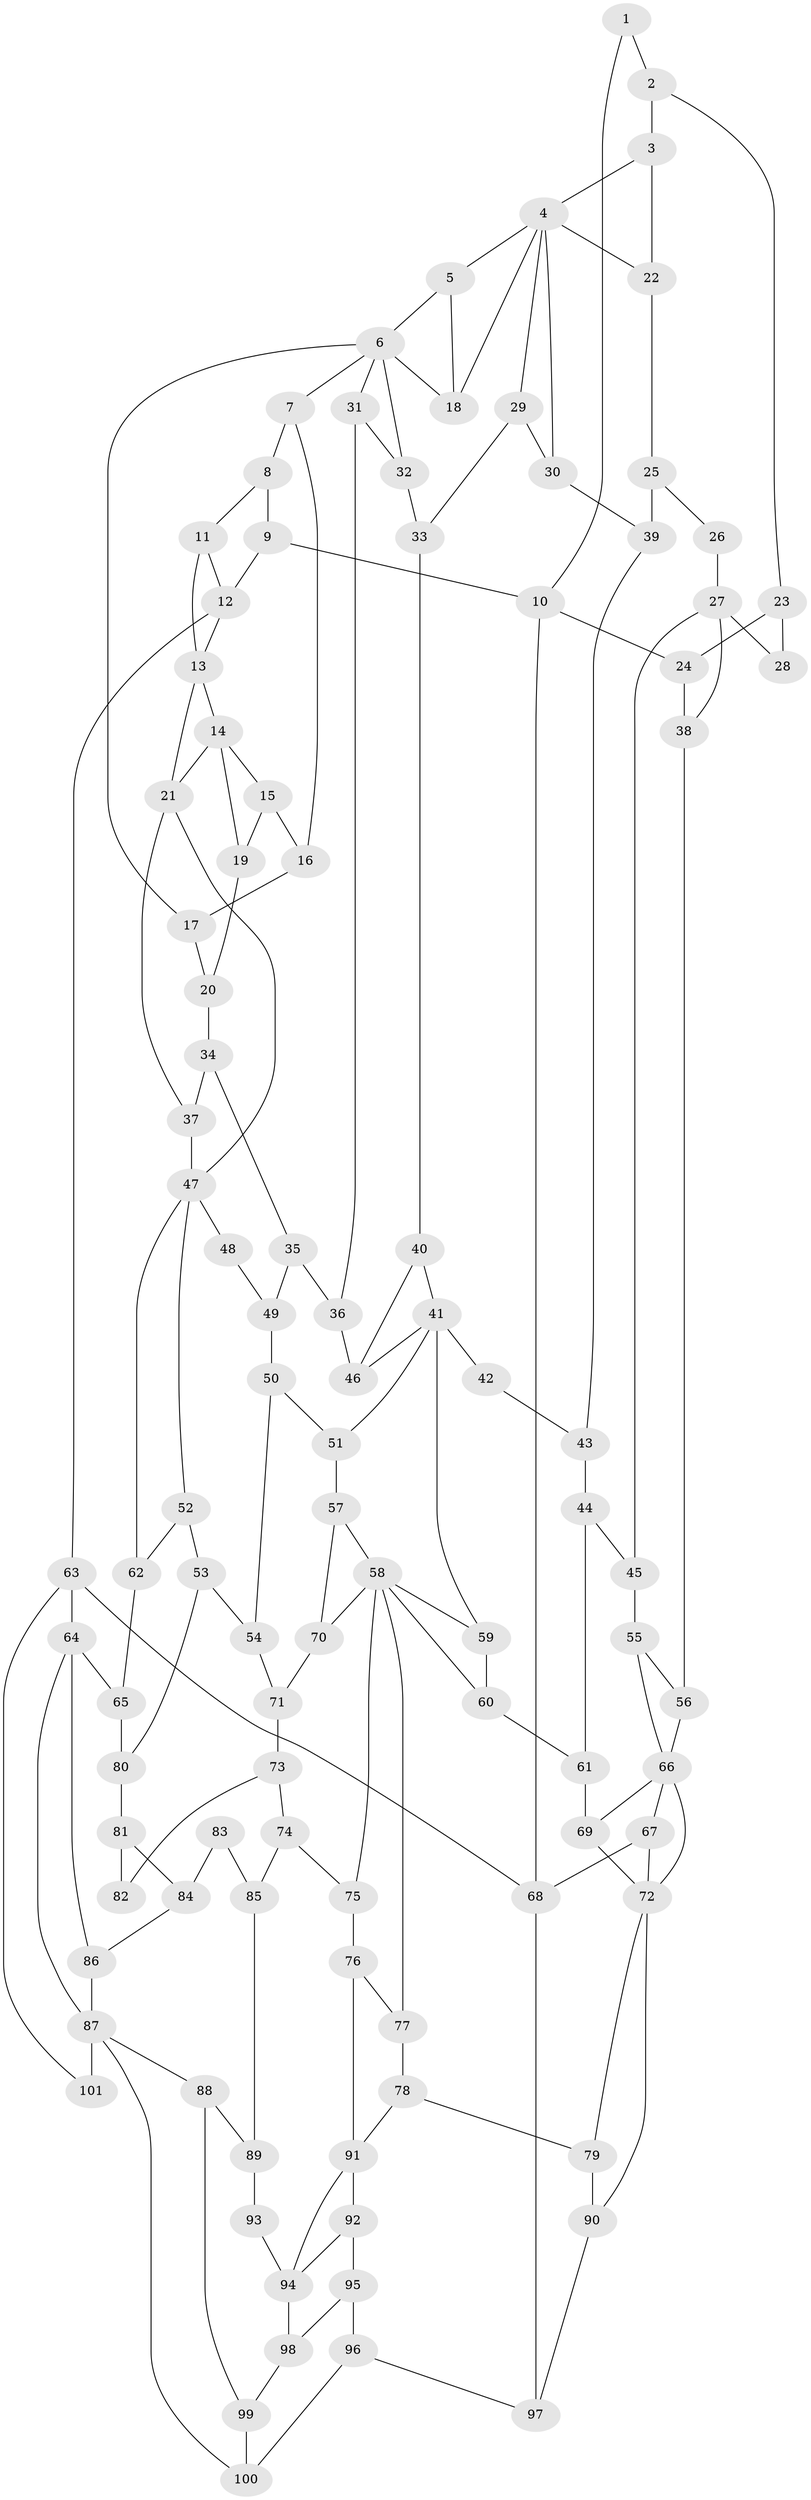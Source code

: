 // original degree distribution, {3: 0.02097902097902098, 4: 0.24475524475524477, 5: 0.4965034965034965, 6: 0.23776223776223776}
// Generated by graph-tools (version 1.1) at 2025/54/03/04/25 22:54:38]
// undirected, 101 vertices, 162 edges
graph export_dot {
  node [color=gray90,style=filled];
  1;
  2;
  3;
  4;
  5;
  6;
  7;
  8;
  9;
  10;
  11;
  12;
  13;
  14;
  15;
  16;
  17;
  18;
  19;
  20;
  21;
  22;
  23;
  24;
  25;
  26;
  27;
  28;
  29;
  30;
  31;
  32;
  33;
  34;
  35;
  36;
  37;
  38;
  39;
  40;
  41;
  42;
  43;
  44;
  45;
  46;
  47;
  48;
  49;
  50;
  51;
  52;
  53;
  54;
  55;
  56;
  57;
  58;
  59;
  60;
  61;
  62;
  63;
  64;
  65;
  66;
  67;
  68;
  69;
  70;
  71;
  72;
  73;
  74;
  75;
  76;
  77;
  78;
  79;
  80;
  81;
  82;
  83;
  84;
  85;
  86;
  87;
  88;
  89;
  90;
  91;
  92;
  93;
  94;
  95;
  96;
  97;
  98;
  99;
  100;
  101;
  1 -- 2 [weight=1.0];
  1 -- 10 [weight=1.0];
  2 -- 3 [weight=1.0];
  2 -- 23 [weight=1.0];
  3 -- 4 [weight=1.0];
  3 -- 22 [weight=1.0];
  4 -- 5 [weight=1.0];
  4 -- 18 [weight=1.0];
  4 -- 22 [weight=1.0];
  4 -- 29 [weight=1.0];
  4 -- 30 [weight=1.0];
  5 -- 6 [weight=1.0];
  5 -- 18 [weight=1.0];
  6 -- 7 [weight=1.0];
  6 -- 17 [weight=1.0];
  6 -- 18 [weight=1.0];
  6 -- 31 [weight=1.0];
  6 -- 32 [weight=1.0];
  7 -- 8 [weight=1.0];
  7 -- 16 [weight=1.0];
  8 -- 9 [weight=1.0];
  8 -- 11 [weight=1.0];
  9 -- 10 [weight=1.0];
  9 -- 12 [weight=1.0];
  10 -- 24 [weight=1.0];
  10 -- 68 [weight=1.0];
  11 -- 12 [weight=1.0];
  11 -- 13 [weight=1.0];
  12 -- 13 [weight=1.0];
  12 -- 63 [weight=1.0];
  13 -- 14 [weight=2.0];
  13 -- 21 [weight=2.0];
  14 -- 15 [weight=1.0];
  14 -- 19 [weight=1.0];
  14 -- 21 [weight=1.0];
  15 -- 16 [weight=1.0];
  15 -- 19 [weight=1.0];
  16 -- 17 [weight=1.0];
  17 -- 20 [weight=1.0];
  19 -- 20 [weight=1.0];
  20 -- 34 [weight=1.0];
  21 -- 37 [weight=1.0];
  21 -- 47 [weight=1.0];
  22 -- 25 [weight=1.0];
  23 -- 24 [weight=1.0];
  23 -- 28 [weight=1.0];
  24 -- 38 [weight=1.0];
  25 -- 26 [weight=1.0];
  25 -- 39 [weight=1.0];
  26 -- 27 [weight=2.0];
  27 -- 28 [weight=2.0];
  27 -- 38 [weight=1.0];
  27 -- 45 [weight=1.0];
  29 -- 30 [weight=1.0];
  29 -- 33 [weight=1.0];
  30 -- 39 [weight=1.0];
  31 -- 32 [weight=1.0];
  31 -- 36 [weight=1.0];
  32 -- 33 [weight=1.0];
  33 -- 40 [weight=1.0];
  34 -- 35 [weight=1.0];
  34 -- 37 [weight=1.0];
  35 -- 36 [weight=1.0];
  35 -- 49 [weight=1.0];
  36 -- 46 [weight=1.0];
  37 -- 47 [weight=1.0];
  38 -- 56 [weight=1.0];
  39 -- 43 [weight=1.0];
  40 -- 41 [weight=1.0];
  40 -- 46 [weight=1.0];
  41 -- 42 [weight=2.0];
  41 -- 46 [weight=1.0];
  41 -- 51 [weight=1.0];
  41 -- 59 [weight=1.0];
  42 -- 43 [weight=1.0];
  43 -- 44 [weight=1.0];
  44 -- 45 [weight=1.0];
  44 -- 61 [weight=1.0];
  45 -- 55 [weight=1.0];
  47 -- 48 [weight=2.0];
  47 -- 52 [weight=1.0];
  47 -- 62 [weight=1.0];
  48 -- 49 [weight=1.0];
  49 -- 50 [weight=1.0];
  50 -- 51 [weight=1.0];
  50 -- 54 [weight=1.0];
  51 -- 57 [weight=1.0];
  52 -- 53 [weight=1.0];
  52 -- 62 [weight=1.0];
  53 -- 54 [weight=1.0];
  53 -- 80 [weight=1.0];
  54 -- 71 [weight=1.0];
  55 -- 56 [weight=1.0];
  55 -- 66 [weight=1.0];
  56 -- 66 [weight=1.0];
  57 -- 58 [weight=1.0];
  57 -- 70 [weight=1.0];
  58 -- 59 [weight=1.0];
  58 -- 60 [weight=1.0];
  58 -- 70 [weight=1.0];
  58 -- 75 [weight=1.0];
  58 -- 77 [weight=1.0];
  59 -- 60 [weight=1.0];
  60 -- 61 [weight=1.0];
  61 -- 69 [weight=1.0];
  62 -- 65 [weight=1.0];
  63 -- 64 [weight=1.0];
  63 -- 68 [weight=1.0];
  63 -- 101 [weight=1.0];
  64 -- 65 [weight=2.0];
  64 -- 86 [weight=1.0];
  64 -- 87 [weight=1.0];
  65 -- 80 [weight=1.0];
  66 -- 67 [weight=1.0];
  66 -- 69 [weight=1.0];
  66 -- 72 [weight=2.0];
  67 -- 68 [weight=1.0];
  67 -- 72 [weight=1.0];
  68 -- 97 [weight=1.0];
  69 -- 72 [weight=1.0];
  70 -- 71 [weight=1.0];
  71 -- 73 [weight=1.0];
  72 -- 79 [weight=1.0];
  72 -- 90 [weight=1.0];
  73 -- 74 [weight=1.0];
  73 -- 82 [weight=1.0];
  74 -- 75 [weight=1.0];
  74 -- 85 [weight=1.0];
  75 -- 76 [weight=1.0];
  76 -- 77 [weight=1.0];
  76 -- 91 [weight=1.0];
  77 -- 78 [weight=1.0];
  78 -- 79 [weight=1.0];
  78 -- 91 [weight=1.0];
  79 -- 90 [weight=1.0];
  80 -- 81 [weight=1.0];
  81 -- 82 [weight=1.0];
  81 -- 84 [weight=1.0];
  83 -- 84 [weight=1.0];
  83 -- 85 [weight=1.0];
  84 -- 86 [weight=1.0];
  85 -- 89 [weight=1.0];
  86 -- 87 [weight=1.0];
  87 -- 88 [weight=1.0];
  87 -- 100 [weight=1.0];
  87 -- 101 [weight=2.0];
  88 -- 89 [weight=1.0];
  88 -- 99 [weight=1.0];
  89 -- 93 [weight=1.0];
  90 -- 97 [weight=1.0];
  91 -- 92 [weight=3.0];
  91 -- 94 [weight=1.0];
  92 -- 94 [weight=2.0];
  92 -- 95 [weight=1.0];
  93 -- 94 [weight=2.0];
  94 -- 98 [weight=1.0];
  95 -- 96 [weight=1.0];
  95 -- 98 [weight=1.0];
  96 -- 97 [weight=1.0];
  96 -- 100 [weight=1.0];
  98 -- 99 [weight=1.0];
  99 -- 100 [weight=1.0];
}
